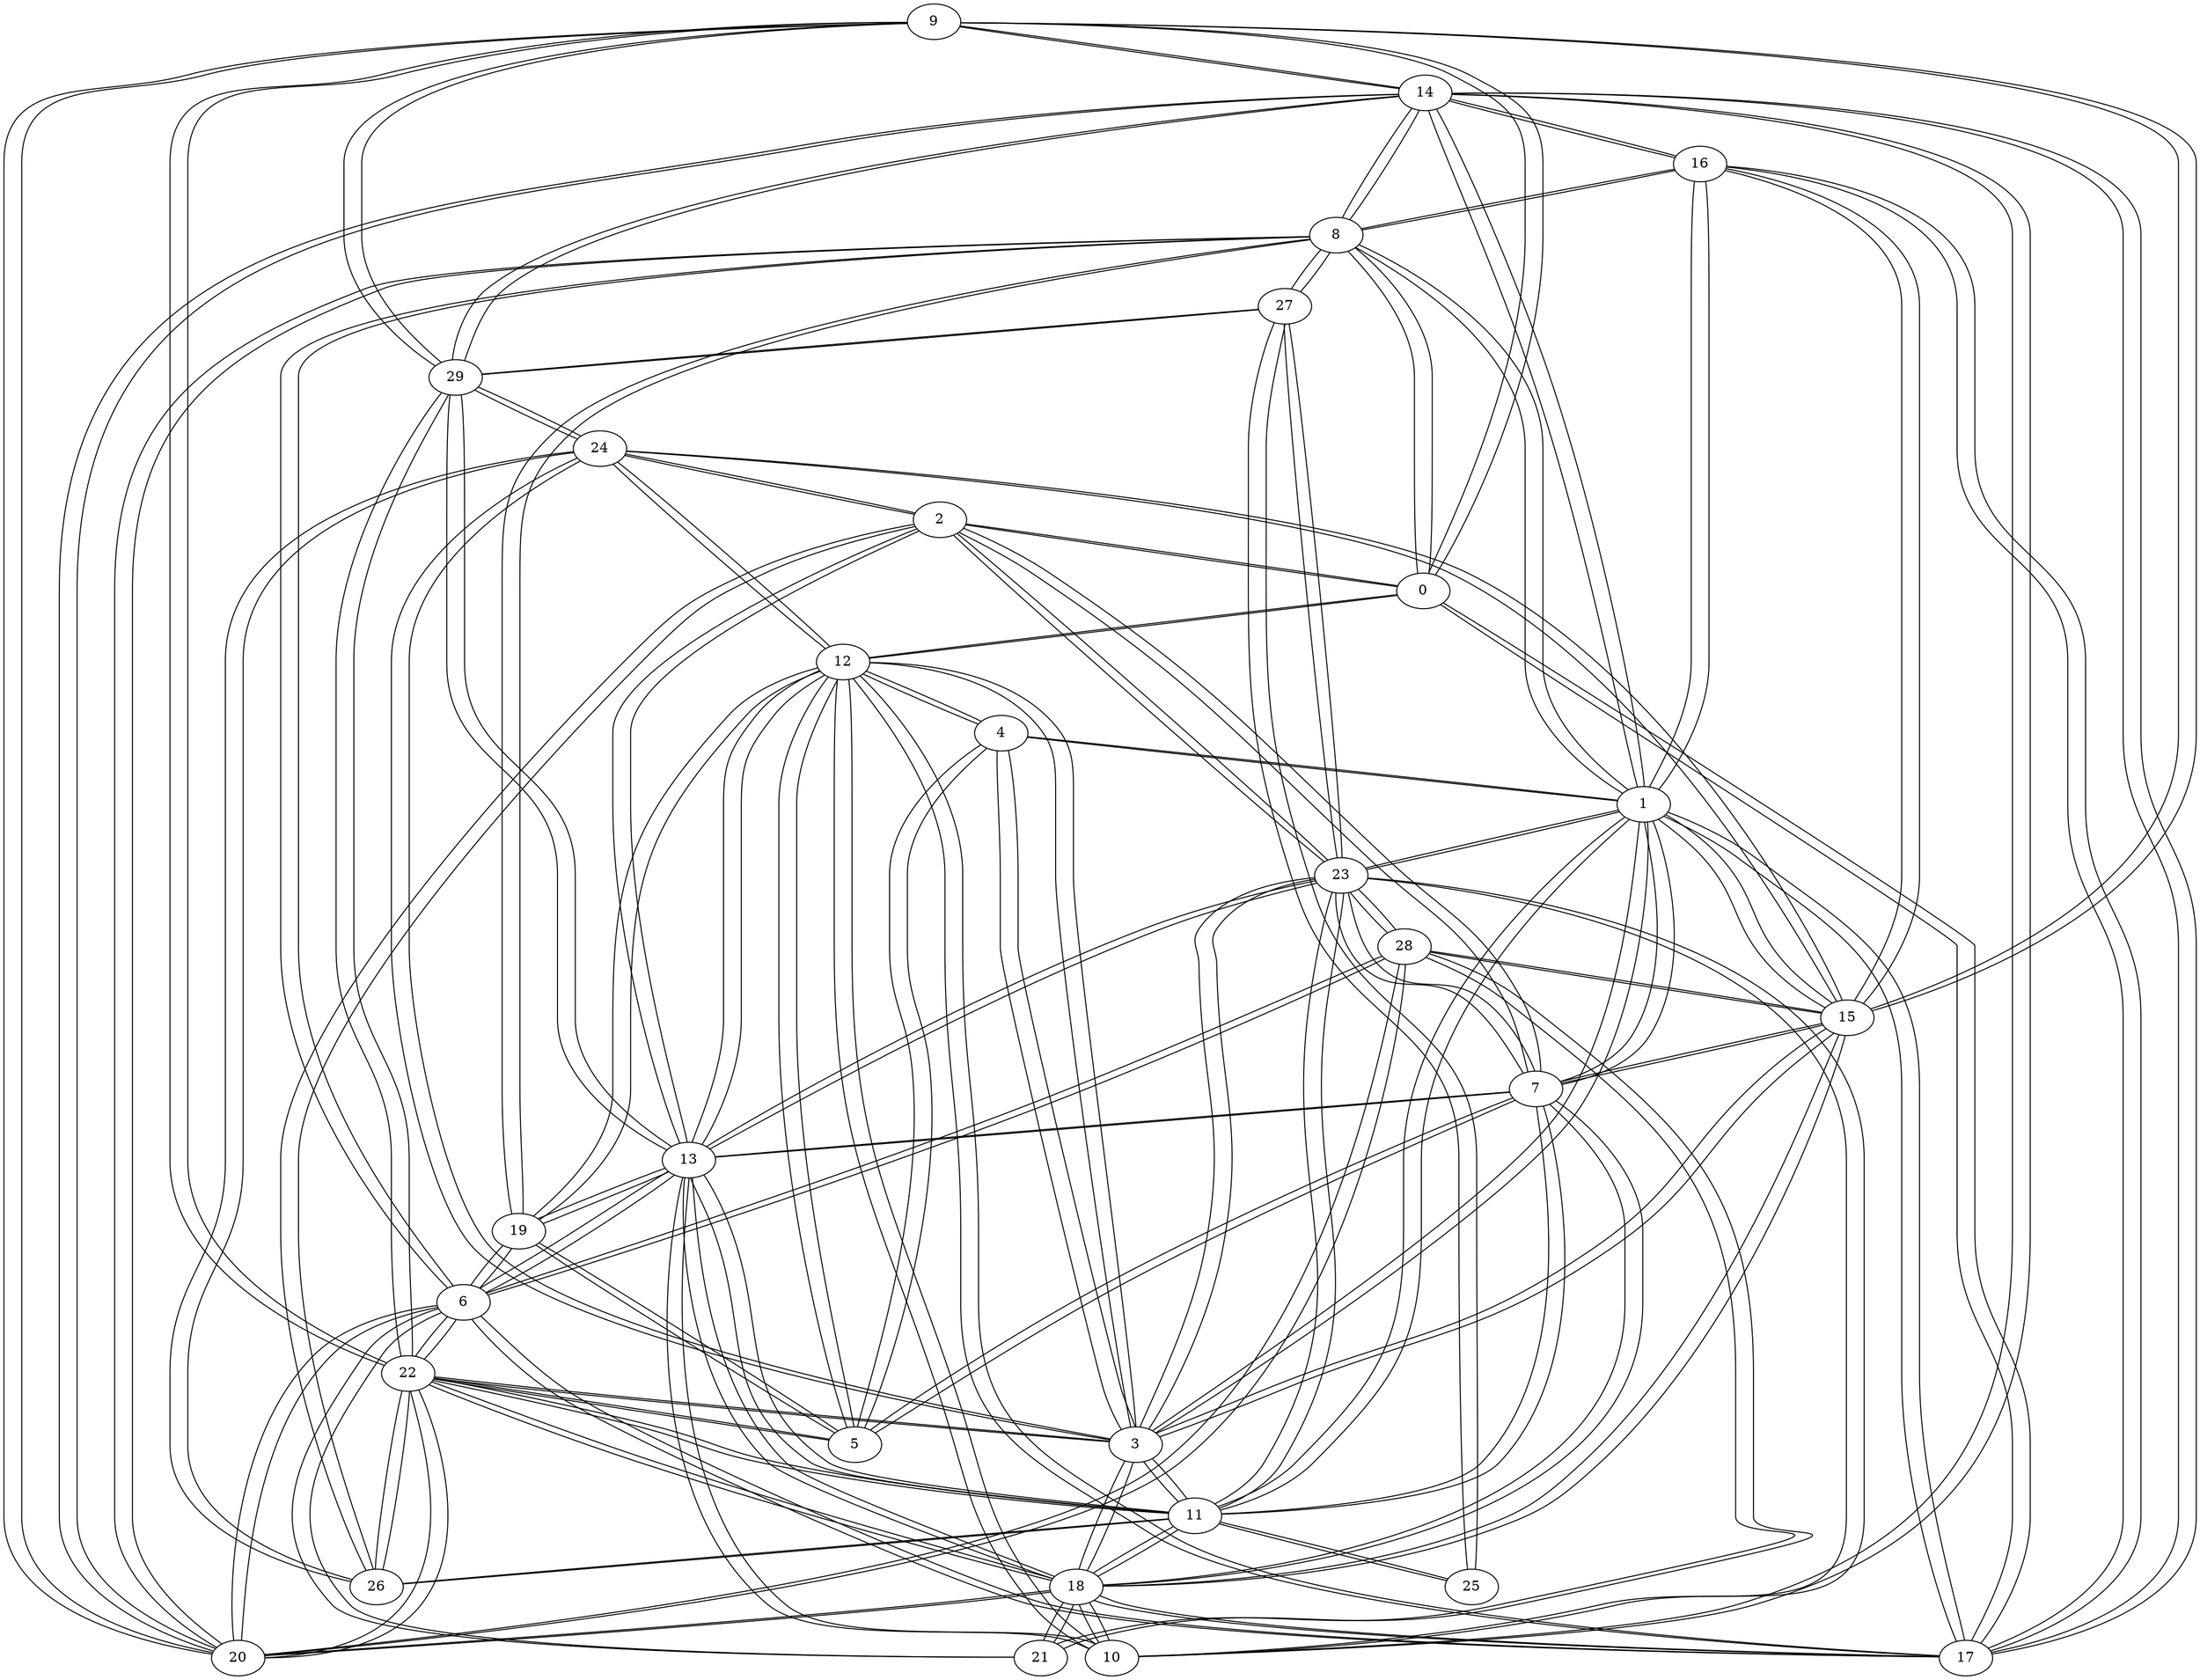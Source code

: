graph {
  9 -- 14;
  9 -- 22;
  9 -- 29;
  9 -- 15;
  9 -- 20;
  9 -- 0;
  14 -- 9;
  14 -- 29;
  14 -- 1;
  14 -- 17;
  14 -- 20;
  14 -- 10;
  14 -- 8;
  14 -- 16;
  22 -- 9;
  22 -- 18;
  22 -- 29;
  22 -- 5;
  22 -- 6;
  22 -- 26;
  22 -- 11;
  22 -- 3;
  22 -- 20;
  17 -- 18;
  17 -- 1;
  17 -- 6;
  17 -- 12;
  17 -- 14;
  17 -- 16;
  17 -- 0;
  18 -- 17;
  18 -- 11;
  18 -- 22;
  18 -- 20;
  18 -- 21;
  18 -- 10;
  18 -- 15;
  18 -- 13;
  18 -- 3;
  18 -- 7;
  15 -- 24;
  15 -- 1;
  15 -- 16;
  15 -- 3;
  15 -- 9;
  15 -- 28;
  15 -- 18;
  15 -- 7;
  24 -- 15;
  24 -- 12;
  24 -- 29;
  24 -- 26;
  24 -- 2;
  24 -- 3;
  12 -- 24;
  12 -- 13;
  12 -- 19;
  12 -- 5;
  12 -- 17;
  12 -- 10;
  12 -- 3;
  12 -- 0;
  12 -- 4;
  11 -- 18;
  11 -- 23;
  11 -- 7;
  11 -- 26;
  11 -- 25;
  11 -- 13;
  11 -- 3;
  11 -- 1;
  11 -- 22;
  23 -- 11;
  23 -- 3;
  23 -- 13;
  23 -- 10;
  23 -- 27;
  23 -- 7;
  23 -- 28;
  23 -- 1;
  23 -- 2;
  7 -- 11;
  7 -- 5;
  7 -- 13;
  7 -- 23;
  7 -- 2;
  7 -- 18;
  7 -- 15;
  7 -- 1;
  13 -- 12;
  13 -- 2;
  13 -- 23;
  13 -- 29;
  13 -- 7;
  13 -- 11;
  13 -- 10;
  13 -- 19;
  13 -- 6;
  13 -- 18;
  3 -- 23;
  3 -- 4;
  3 -- 15;
  3 -- 11;
  3 -- 18;
  3 -- 12;
  3 -- 1;
  3 -- 22;
  3 -- 24;
  8 -- 16;
  8 -- 1;
  8 -- 19;
  8 -- 6;
  8 -- 27;
  8 -- 0;
  8 -- 14;
  8 -- 20;
  16 -- 8;
  16 -- 15;
  16 -- 17;
  16 -- 14;
  16 -- 1;
  1 -- 15;
  1 -- 17;
  1 -- 8;
  1 -- 14;
  1 -- 23;
  1 -- 11;
  1 -- 7;
  1 -- 3;
  1 -- 4;
  1 -- 16;
  29 -- 14;
  29 -- 22;
  29 -- 13;
  29 -- 27;
  29 -- 24;
  29 -- 9;
  2 -- 13;
  2 -- 26;
  2 -- 0;
  2 -- 7;
  2 -- 24;
  2 -- 23;
  20 -- 28;
  20 -- 18;
  20 -- 14;
  20 -- 6;
  20 -- 9;
  20 -- 8;
  20 -- 22;
  28 -- 20;
  28 -- 15;
  28 -- 6;
  28 -- 23;
  28 -- 21;
  19 -- 12;
  19 -- 8;
  19 -- 6;
  19 -- 13;
  19 -- 5;
  4 -- 5;
  4 -- 3;
  4 -- 1;
  4 -- 12;
  5 -- 4;
  5 -- 12;
  5 -- 7;
  5 -- 22;
  5 -- 19;
  26 -- 11;
  26 -- 2;
  26 -- 22;
  26 -- 24;
  25 -- 11;
  25 -- 27;
  21 -- 18;
  21 -- 6;
  21 -- 28;
  10 -- 23;
  10 -- 12;
  10 -- 18;
  10 -- 14;
  10 -- 13;
  27 -- 29;
  27 -- 23;
  27 -- 8;
  27 -- 25;
  6 -- 17;
  6 -- 20;
  6 -- 28;
  6 -- 22;
  6 -- 19;
  6 -- 21;
  6 -- 13;
  6 -- 8;
  0 -- 2;
  0 -- 8;
  0 -- 17;
  0 -- 9;
  0 -- 12;
}